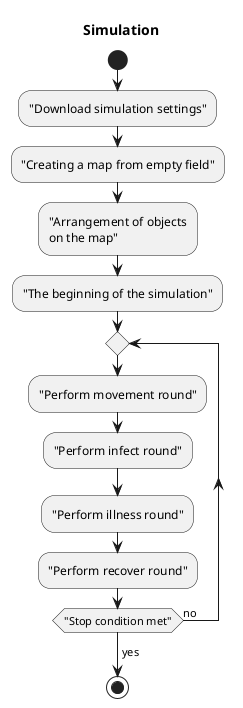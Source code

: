 @startuml beginning diagram 
title Simulation
start
:"Download simulation settings";
:"Creating a map from empty field";
:"Arrangement of objects\non the map";
:"The beginning of the simulation";
repeat
:"Perform movement round";
:"Perform infect round";
:"Perform illness round";
:"Perform recover round";
repeat while("Stop condition met") is (no)
->yes; 
stop
@enduml